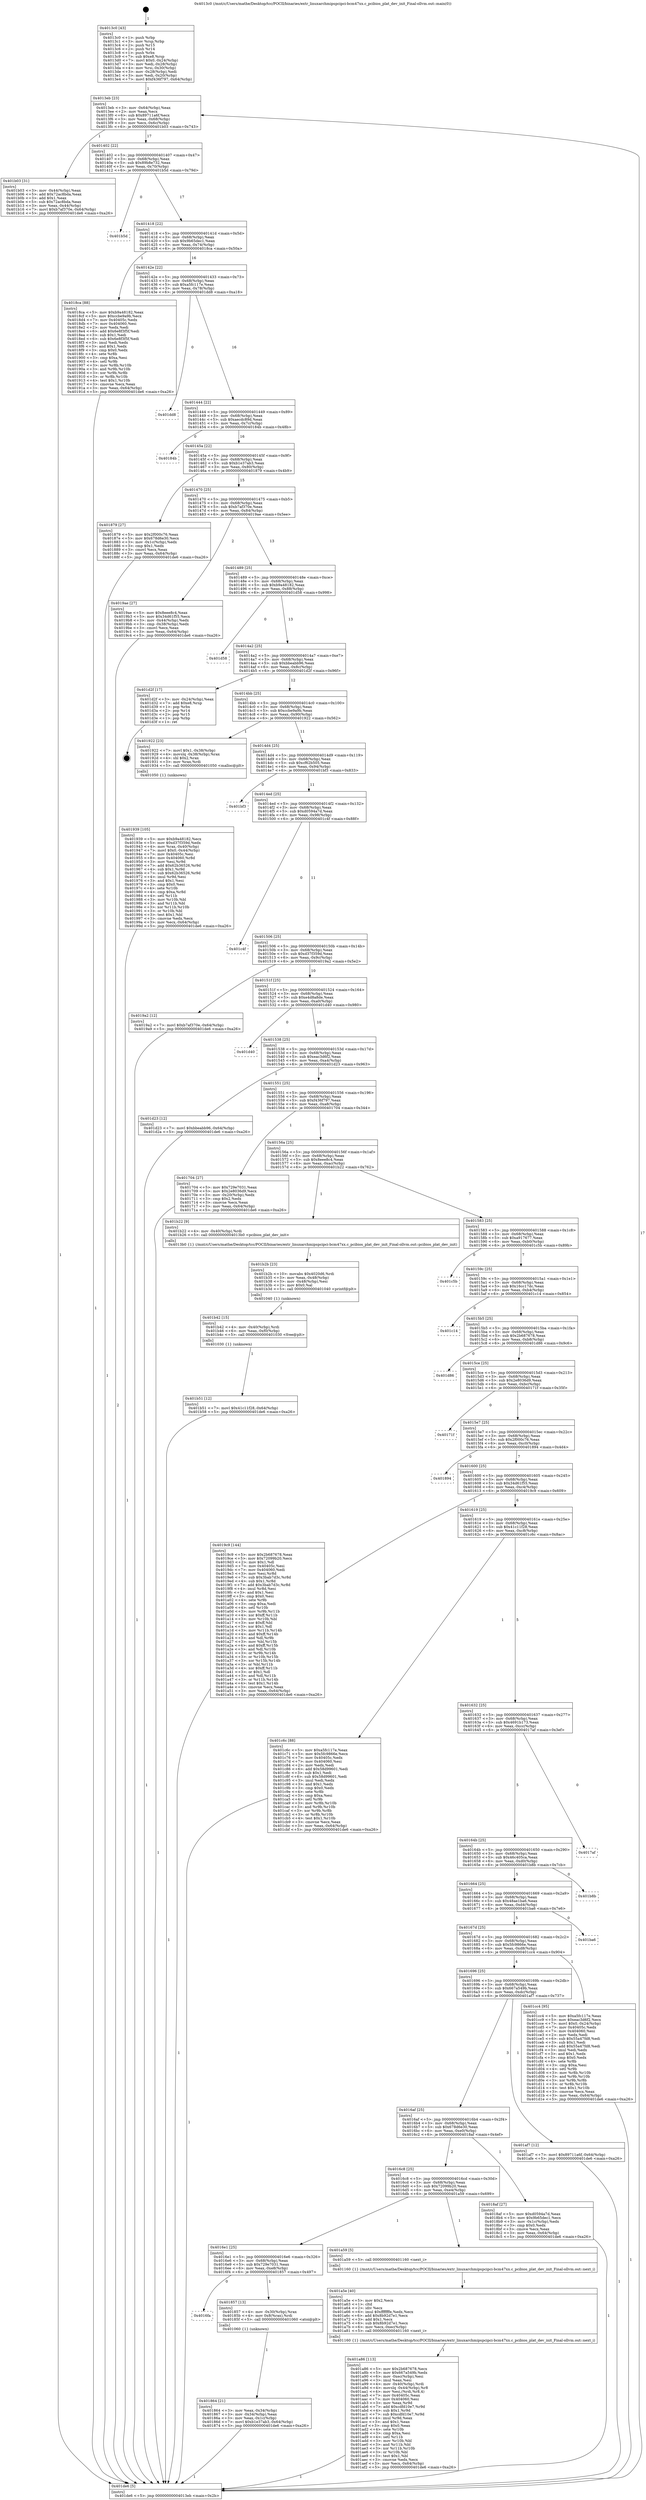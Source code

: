 digraph "0x4013c0" {
  label = "0x4013c0 (/mnt/c/Users/mathe/Desktop/tcc/POCII/binaries/extr_linuxarchmipspcipci-bcm47xx.c_pcibios_plat_dev_init_Final-ollvm.out::main(0))"
  labelloc = "t"
  node[shape=record]

  Entry [label="",width=0.3,height=0.3,shape=circle,fillcolor=black,style=filled]
  "0x4013eb" [label="{
     0x4013eb [23]\l
     | [instrs]\l
     &nbsp;&nbsp;0x4013eb \<+3\>: mov -0x64(%rbp),%eax\l
     &nbsp;&nbsp;0x4013ee \<+2\>: mov %eax,%ecx\l
     &nbsp;&nbsp;0x4013f0 \<+6\>: sub $0x89711a6f,%ecx\l
     &nbsp;&nbsp;0x4013f6 \<+3\>: mov %eax,-0x68(%rbp)\l
     &nbsp;&nbsp;0x4013f9 \<+3\>: mov %ecx,-0x6c(%rbp)\l
     &nbsp;&nbsp;0x4013fc \<+6\>: je 0000000000401b03 \<main+0x743\>\l
  }"]
  "0x401b03" [label="{
     0x401b03 [31]\l
     | [instrs]\l
     &nbsp;&nbsp;0x401b03 \<+3\>: mov -0x44(%rbp),%eax\l
     &nbsp;&nbsp;0x401b06 \<+5\>: add $0x72ac8bda,%eax\l
     &nbsp;&nbsp;0x401b0b \<+3\>: add $0x1,%eax\l
     &nbsp;&nbsp;0x401b0e \<+5\>: sub $0x72ac8bda,%eax\l
     &nbsp;&nbsp;0x401b13 \<+3\>: mov %eax,-0x44(%rbp)\l
     &nbsp;&nbsp;0x401b16 \<+7\>: movl $0xb7af370e,-0x64(%rbp)\l
     &nbsp;&nbsp;0x401b1d \<+5\>: jmp 0000000000401de6 \<main+0xa26\>\l
  }"]
  "0x401402" [label="{
     0x401402 [22]\l
     | [instrs]\l
     &nbsp;&nbsp;0x401402 \<+5\>: jmp 0000000000401407 \<main+0x47\>\l
     &nbsp;&nbsp;0x401407 \<+3\>: mov -0x68(%rbp),%eax\l
     &nbsp;&nbsp;0x40140a \<+5\>: sub $0x89b8e732,%eax\l
     &nbsp;&nbsp;0x40140f \<+3\>: mov %eax,-0x70(%rbp)\l
     &nbsp;&nbsp;0x401412 \<+6\>: je 0000000000401b5d \<main+0x79d\>\l
  }"]
  Exit [label="",width=0.3,height=0.3,shape=circle,fillcolor=black,style=filled,peripheries=2]
  "0x401b5d" [label="{
     0x401b5d\l
  }", style=dashed]
  "0x401418" [label="{
     0x401418 [22]\l
     | [instrs]\l
     &nbsp;&nbsp;0x401418 \<+5\>: jmp 000000000040141d \<main+0x5d\>\l
     &nbsp;&nbsp;0x40141d \<+3\>: mov -0x68(%rbp),%eax\l
     &nbsp;&nbsp;0x401420 \<+5\>: sub $0x9b65dec1,%eax\l
     &nbsp;&nbsp;0x401425 \<+3\>: mov %eax,-0x74(%rbp)\l
     &nbsp;&nbsp;0x401428 \<+6\>: je 00000000004018ca \<main+0x50a\>\l
  }"]
  "0x401b51" [label="{
     0x401b51 [12]\l
     | [instrs]\l
     &nbsp;&nbsp;0x401b51 \<+7\>: movl $0x41c11f28,-0x64(%rbp)\l
     &nbsp;&nbsp;0x401b58 \<+5\>: jmp 0000000000401de6 \<main+0xa26\>\l
  }"]
  "0x4018ca" [label="{
     0x4018ca [88]\l
     | [instrs]\l
     &nbsp;&nbsp;0x4018ca \<+5\>: mov $0xb9a48182,%eax\l
     &nbsp;&nbsp;0x4018cf \<+5\>: mov $0xccbe9a9b,%ecx\l
     &nbsp;&nbsp;0x4018d4 \<+7\>: mov 0x40405c,%edx\l
     &nbsp;&nbsp;0x4018db \<+7\>: mov 0x404060,%esi\l
     &nbsp;&nbsp;0x4018e2 \<+2\>: mov %edx,%edi\l
     &nbsp;&nbsp;0x4018e4 \<+6\>: add $0x6e8f3f5f,%edi\l
     &nbsp;&nbsp;0x4018ea \<+3\>: sub $0x1,%edi\l
     &nbsp;&nbsp;0x4018ed \<+6\>: sub $0x6e8f3f5f,%edi\l
     &nbsp;&nbsp;0x4018f3 \<+3\>: imul %edi,%edx\l
     &nbsp;&nbsp;0x4018f6 \<+3\>: and $0x1,%edx\l
     &nbsp;&nbsp;0x4018f9 \<+3\>: cmp $0x0,%edx\l
     &nbsp;&nbsp;0x4018fc \<+4\>: sete %r8b\l
     &nbsp;&nbsp;0x401900 \<+3\>: cmp $0xa,%esi\l
     &nbsp;&nbsp;0x401903 \<+4\>: setl %r9b\l
     &nbsp;&nbsp;0x401907 \<+3\>: mov %r8b,%r10b\l
     &nbsp;&nbsp;0x40190a \<+3\>: and %r9b,%r10b\l
     &nbsp;&nbsp;0x40190d \<+3\>: xor %r9b,%r8b\l
     &nbsp;&nbsp;0x401910 \<+3\>: or %r8b,%r10b\l
     &nbsp;&nbsp;0x401913 \<+4\>: test $0x1,%r10b\l
     &nbsp;&nbsp;0x401917 \<+3\>: cmovne %ecx,%eax\l
     &nbsp;&nbsp;0x40191a \<+3\>: mov %eax,-0x64(%rbp)\l
     &nbsp;&nbsp;0x40191d \<+5\>: jmp 0000000000401de6 \<main+0xa26\>\l
  }"]
  "0x40142e" [label="{
     0x40142e [22]\l
     | [instrs]\l
     &nbsp;&nbsp;0x40142e \<+5\>: jmp 0000000000401433 \<main+0x73\>\l
     &nbsp;&nbsp;0x401433 \<+3\>: mov -0x68(%rbp),%eax\l
     &nbsp;&nbsp;0x401436 \<+5\>: sub $0xa5fc117e,%eax\l
     &nbsp;&nbsp;0x40143b \<+3\>: mov %eax,-0x78(%rbp)\l
     &nbsp;&nbsp;0x40143e \<+6\>: je 0000000000401dd8 \<main+0xa18\>\l
  }"]
  "0x401b42" [label="{
     0x401b42 [15]\l
     | [instrs]\l
     &nbsp;&nbsp;0x401b42 \<+4\>: mov -0x40(%rbp),%rdi\l
     &nbsp;&nbsp;0x401b46 \<+6\>: mov %eax,-0xf0(%rbp)\l
     &nbsp;&nbsp;0x401b4c \<+5\>: call 0000000000401030 \<free@plt\>\l
     | [calls]\l
     &nbsp;&nbsp;0x401030 \{1\} (unknown)\l
  }"]
  "0x401dd8" [label="{
     0x401dd8\l
  }", style=dashed]
  "0x401444" [label="{
     0x401444 [22]\l
     | [instrs]\l
     &nbsp;&nbsp;0x401444 \<+5\>: jmp 0000000000401449 \<main+0x89\>\l
     &nbsp;&nbsp;0x401449 \<+3\>: mov -0x68(%rbp),%eax\l
     &nbsp;&nbsp;0x40144c \<+5\>: sub $0xaecdc89d,%eax\l
     &nbsp;&nbsp;0x401451 \<+3\>: mov %eax,-0x7c(%rbp)\l
     &nbsp;&nbsp;0x401454 \<+6\>: je 000000000040184b \<main+0x48b\>\l
  }"]
  "0x401b2b" [label="{
     0x401b2b [23]\l
     | [instrs]\l
     &nbsp;&nbsp;0x401b2b \<+10\>: movabs $0x4020d6,%rdi\l
     &nbsp;&nbsp;0x401b35 \<+3\>: mov %eax,-0x48(%rbp)\l
     &nbsp;&nbsp;0x401b38 \<+3\>: mov -0x48(%rbp),%esi\l
     &nbsp;&nbsp;0x401b3b \<+2\>: mov $0x0,%al\l
     &nbsp;&nbsp;0x401b3d \<+5\>: call 0000000000401040 \<printf@plt\>\l
     | [calls]\l
     &nbsp;&nbsp;0x401040 \{1\} (unknown)\l
  }"]
  "0x40184b" [label="{
     0x40184b\l
  }", style=dashed]
  "0x40145a" [label="{
     0x40145a [22]\l
     | [instrs]\l
     &nbsp;&nbsp;0x40145a \<+5\>: jmp 000000000040145f \<main+0x9f\>\l
     &nbsp;&nbsp;0x40145f \<+3\>: mov -0x68(%rbp),%eax\l
     &nbsp;&nbsp;0x401462 \<+5\>: sub $0xb1e37ab3,%eax\l
     &nbsp;&nbsp;0x401467 \<+3\>: mov %eax,-0x80(%rbp)\l
     &nbsp;&nbsp;0x40146a \<+6\>: je 0000000000401879 \<main+0x4b9\>\l
  }"]
  "0x401a86" [label="{
     0x401a86 [113]\l
     | [instrs]\l
     &nbsp;&nbsp;0x401a86 \<+5\>: mov $0x2b687678,%ecx\l
     &nbsp;&nbsp;0x401a8b \<+5\>: mov $0x667a549b,%edx\l
     &nbsp;&nbsp;0x401a90 \<+6\>: mov -0xec(%rbp),%esi\l
     &nbsp;&nbsp;0x401a96 \<+3\>: imul %eax,%esi\l
     &nbsp;&nbsp;0x401a99 \<+4\>: mov -0x40(%rbp),%rdi\l
     &nbsp;&nbsp;0x401a9d \<+4\>: movslq -0x44(%rbp),%r8\l
     &nbsp;&nbsp;0x401aa1 \<+4\>: mov %esi,(%rdi,%r8,4)\l
     &nbsp;&nbsp;0x401aa5 \<+7\>: mov 0x40405c,%eax\l
     &nbsp;&nbsp;0x401aac \<+7\>: mov 0x404060,%esi\l
     &nbsp;&nbsp;0x401ab3 \<+3\>: mov %eax,%r9d\l
     &nbsp;&nbsp;0x401ab6 \<+7\>: add $0xcdfd10e7,%r9d\l
     &nbsp;&nbsp;0x401abd \<+4\>: sub $0x1,%r9d\l
     &nbsp;&nbsp;0x401ac1 \<+7\>: sub $0xcdfd10e7,%r9d\l
     &nbsp;&nbsp;0x401ac8 \<+4\>: imul %r9d,%eax\l
     &nbsp;&nbsp;0x401acc \<+3\>: and $0x1,%eax\l
     &nbsp;&nbsp;0x401acf \<+3\>: cmp $0x0,%eax\l
     &nbsp;&nbsp;0x401ad2 \<+4\>: sete %r10b\l
     &nbsp;&nbsp;0x401ad6 \<+3\>: cmp $0xa,%esi\l
     &nbsp;&nbsp;0x401ad9 \<+4\>: setl %r11b\l
     &nbsp;&nbsp;0x401add \<+3\>: mov %r10b,%bl\l
     &nbsp;&nbsp;0x401ae0 \<+3\>: and %r11b,%bl\l
     &nbsp;&nbsp;0x401ae3 \<+3\>: xor %r11b,%r10b\l
     &nbsp;&nbsp;0x401ae6 \<+3\>: or %r10b,%bl\l
     &nbsp;&nbsp;0x401ae9 \<+3\>: test $0x1,%bl\l
     &nbsp;&nbsp;0x401aec \<+3\>: cmovne %edx,%ecx\l
     &nbsp;&nbsp;0x401aef \<+3\>: mov %ecx,-0x64(%rbp)\l
     &nbsp;&nbsp;0x401af2 \<+5\>: jmp 0000000000401de6 \<main+0xa26\>\l
  }"]
  "0x401879" [label="{
     0x401879 [27]\l
     | [instrs]\l
     &nbsp;&nbsp;0x401879 \<+5\>: mov $0x2f000c76,%eax\l
     &nbsp;&nbsp;0x40187e \<+5\>: mov $0x678d6e30,%ecx\l
     &nbsp;&nbsp;0x401883 \<+3\>: mov -0x1c(%rbp),%edx\l
     &nbsp;&nbsp;0x401886 \<+3\>: cmp $0x1,%edx\l
     &nbsp;&nbsp;0x401889 \<+3\>: cmovl %ecx,%eax\l
     &nbsp;&nbsp;0x40188c \<+3\>: mov %eax,-0x64(%rbp)\l
     &nbsp;&nbsp;0x40188f \<+5\>: jmp 0000000000401de6 \<main+0xa26\>\l
  }"]
  "0x401470" [label="{
     0x401470 [25]\l
     | [instrs]\l
     &nbsp;&nbsp;0x401470 \<+5\>: jmp 0000000000401475 \<main+0xb5\>\l
     &nbsp;&nbsp;0x401475 \<+3\>: mov -0x68(%rbp),%eax\l
     &nbsp;&nbsp;0x401478 \<+5\>: sub $0xb7af370e,%eax\l
     &nbsp;&nbsp;0x40147d \<+6\>: mov %eax,-0x84(%rbp)\l
     &nbsp;&nbsp;0x401483 \<+6\>: je 00000000004019ae \<main+0x5ee\>\l
  }"]
  "0x401a5e" [label="{
     0x401a5e [40]\l
     | [instrs]\l
     &nbsp;&nbsp;0x401a5e \<+5\>: mov $0x2,%ecx\l
     &nbsp;&nbsp;0x401a63 \<+1\>: cltd\l
     &nbsp;&nbsp;0x401a64 \<+2\>: idiv %ecx\l
     &nbsp;&nbsp;0x401a66 \<+6\>: imul $0xfffffffe,%edx,%ecx\l
     &nbsp;&nbsp;0x401a6c \<+6\>: add $0x8b92d7e1,%ecx\l
     &nbsp;&nbsp;0x401a72 \<+3\>: add $0x1,%ecx\l
     &nbsp;&nbsp;0x401a75 \<+6\>: sub $0x8b92d7e1,%ecx\l
     &nbsp;&nbsp;0x401a7b \<+6\>: mov %ecx,-0xec(%rbp)\l
     &nbsp;&nbsp;0x401a81 \<+5\>: call 0000000000401160 \<next_i\>\l
     | [calls]\l
     &nbsp;&nbsp;0x401160 \{1\} (/mnt/c/Users/mathe/Desktop/tcc/POCII/binaries/extr_linuxarchmipspcipci-bcm47xx.c_pcibios_plat_dev_init_Final-ollvm.out::next_i)\l
  }"]
  "0x4019ae" [label="{
     0x4019ae [27]\l
     | [instrs]\l
     &nbsp;&nbsp;0x4019ae \<+5\>: mov $0x8eee8c4,%eax\l
     &nbsp;&nbsp;0x4019b3 \<+5\>: mov $0x34d61f55,%ecx\l
     &nbsp;&nbsp;0x4019b8 \<+3\>: mov -0x44(%rbp),%edx\l
     &nbsp;&nbsp;0x4019bb \<+3\>: cmp -0x38(%rbp),%edx\l
     &nbsp;&nbsp;0x4019be \<+3\>: cmovl %ecx,%eax\l
     &nbsp;&nbsp;0x4019c1 \<+3\>: mov %eax,-0x64(%rbp)\l
     &nbsp;&nbsp;0x4019c4 \<+5\>: jmp 0000000000401de6 \<main+0xa26\>\l
  }"]
  "0x401489" [label="{
     0x401489 [25]\l
     | [instrs]\l
     &nbsp;&nbsp;0x401489 \<+5\>: jmp 000000000040148e \<main+0xce\>\l
     &nbsp;&nbsp;0x40148e \<+3\>: mov -0x68(%rbp),%eax\l
     &nbsp;&nbsp;0x401491 \<+5\>: sub $0xb9a48182,%eax\l
     &nbsp;&nbsp;0x401496 \<+6\>: mov %eax,-0x88(%rbp)\l
     &nbsp;&nbsp;0x40149c \<+6\>: je 0000000000401d58 \<main+0x998\>\l
  }"]
  "0x401939" [label="{
     0x401939 [105]\l
     | [instrs]\l
     &nbsp;&nbsp;0x401939 \<+5\>: mov $0xb9a48182,%ecx\l
     &nbsp;&nbsp;0x40193e \<+5\>: mov $0xd37f359d,%edx\l
     &nbsp;&nbsp;0x401943 \<+4\>: mov %rax,-0x40(%rbp)\l
     &nbsp;&nbsp;0x401947 \<+7\>: movl $0x0,-0x44(%rbp)\l
     &nbsp;&nbsp;0x40194e \<+7\>: mov 0x40405c,%esi\l
     &nbsp;&nbsp;0x401955 \<+8\>: mov 0x404060,%r8d\l
     &nbsp;&nbsp;0x40195d \<+3\>: mov %esi,%r9d\l
     &nbsp;&nbsp;0x401960 \<+7\>: add $0x62b36526,%r9d\l
     &nbsp;&nbsp;0x401967 \<+4\>: sub $0x1,%r9d\l
     &nbsp;&nbsp;0x40196b \<+7\>: sub $0x62b36526,%r9d\l
     &nbsp;&nbsp;0x401972 \<+4\>: imul %r9d,%esi\l
     &nbsp;&nbsp;0x401976 \<+3\>: and $0x1,%esi\l
     &nbsp;&nbsp;0x401979 \<+3\>: cmp $0x0,%esi\l
     &nbsp;&nbsp;0x40197c \<+4\>: sete %r10b\l
     &nbsp;&nbsp;0x401980 \<+4\>: cmp $0xa,%r8d\l
     &nbsp;&nbsp;0x401984 \<+4\>: setl %r11b\l
     &nbsp;&nbsp;0x401988 \<+3\>: mov %r10b,%bl\l
     &nbsp;&nbsp;0x40198b \<+3\>: and %r11b,%bl\l
     &nbsp;&nbsp;0x40198e \<+3\>: xor %r11b,%r10b\l
     &nbsp;&nbsp;0x401991 \<+3\>: or %r10b,%bl\l
     &nbsp;&nbsp;0x401994 \<+3\>: test $0x1,%bl\l
     &nbsp;&nbsp;0x401997 \<+3\>: cmovne %edx,%ecx\l
     &nbsp;&nbsp;0x40199a \<+3\>: mov %ecx,-0x64(%rbp)\l
     &nbsp;&nbsp;0x40199d \<+5\>: jmp 0000000000401de6 \<main+0xa26\>\l
  }"]
  "0x401d58" [label="{
     0x401d58\l
  }", style=dashed]
  "0x4014a2" [label="{
     0x4014a2 [25]\l
     | [instrs]\l
     &nbsp;&nbsp;0x4014a2 \<+5\>: jmp 00000000004014a7 \<main+0xe7\>\l
     &nbsp;&nbsp;0x4014a7 \<+3\>: mov -0x68(%rbp),%eax\l
     &nbsp;&nbsp;0x4014aa \<+5\>: sub $0xbbeabb96,%eax\l
     &nbsp;&nbsp;0x4014af \<+6\>: mov %eax,-0x8c(%rbp)\l
     &nbsp;&nbsp;0x4014b5 \<+6\>: je 0000000000401d2f \<main+0x96f\>\l
  }"]
  "0x401864" [label="{
     0x401864 [21]\l
     | [instrs]\l
     &nbsp;&nbsp;0x401864 \<+3\>: mov %eax,-0x34(%rbp)\l
     &nbsp;&nbsp;0x401867 \<+3\>: mov -0x34(%rbp),%eax\l
     &nbsp;&nbsp;0x40186a \<+3\>: mov %eax,-0x1c(%rbp)\l
     &nbsp;&nbsp;0x40186d \<+7\>: movl $0xb1e37ab3,-0x64(%rbp)\l
     &nbsp;&nbsp;0x401874 \<+5\>: jmp 0000000000401de6 \<main+0xa26\>\l
  }"]
  "0x401d2f" [label="{
     0x401d2f [17]\l
     | [instrs]\l
     &nbsp;&nbsp;0x401d2f \<+3\>: mov -0x24(%rbp),%eax\l
     &nbsp;&nbsp;0x401d32 \<+7\>: add $0xe8,%rsp\l
     &nbsp;&nbsp;0x401d39 \<+1\>: pop %rbx\l
     &nbsp;&nbsp;0x401d3a \<+2\>: pop %r14\l
     &nbsp;&nbsp;0x401d3c \<+2\>: pop %r15\l
     &nbsp;&nbsp;0x401d3e \<+1\>: pop %rbp\l
     &nbsp;&nbsp;0x401d3f \<+1\>: ret\l
  }"]
  "0x4014bb" [label="{
     0x4014bb [25]\l
     | [instrs]\l
     &nbsp;&nbsp;0x4014bb \<+5\>: jmp 00000000004014c0 \<main+0x100\>\l
     &nbsp;&nbsp;0x4014c0 \<+3\>: mov -0x68(%rbp),%eax\l
     &nbsp;&nbsp;0x4014c3 \<+5\>: sub $0xccbe9a9b,%eax\l
     &nbsp;&nbsp;0x4014c8 \<+6\>: mov %eax,-0x90(%rbp)\l
     &nbsp;&nbsp;0x4014ce \<+6\>: je 0000000000401922 \<main+0x562\>\l
  }"]
  "0x4016fa" [label="{
     0x4016fa\l
  }", style=dashed]
  "0x401922" [label="{
     0x401922 [23]\l
     | [instrs]\l
     &nbsp;&nbsp;0x401922 \<+7\>: movl $0x1,-0x38(%rbp)\l
     &nbsp;&nbsp;0x401929 \<+4\>: movslq -0x38(%rbp),%rax\l
     &nbsp;&nbsp;0x40192d \<+4\>: shl $0x2,%rax\l
     &nbsp;&nbsp;0x401931 \<+3\>: mov %rax,%rdi\l
     &nbsp;&nbsp;0x401934 \<+5\>: call 0000000000401050 \<malloc@plt\>\l
     | [calls]\l
     &nbsp;&nbsp;0x401050 \{1\} (unknown)\l
  }"]
  "0x4014d4" [label="{
     0x4014d4 [25]\l
     | [instrs]\l
     &nbsp;&nbsp;0x4014d4 \<+5\>: jmp 00000000004014d9 \<main+0x119\>\l
     &nbsp;&nbsp;0x4014d9 \<+3\>: mov -0x68(%rbp),%eax\l
     &nbsp;&nbsp;0x4014dc \<+5\>: sub $0xcf62b505,%eax\l
     &nbsp;&nbsp;0x4014e1 \<+6\>: mov %eax,-0x94(%rbp)\l
     &nbsp;&nbsp;0x4014e7 \<+6\>: je 0000000000401bf3 \<main+0x833\>\l
  }"]
  "0x401857" [label="{
     0x401857 [13]\l
     | [instrs]\l
     &nbsp;&nbsp;0x401857 \<+4\>: mov -0x30(%rbp),%rax\l
     &nbsp;&nbsp;0x40185b \<+4\>: mov 0x8(%rax),%rdi\l
     &nbsp;&nbsp;0x40185f \<+5\>: call 0000000000401060 \<atoi@plt\>\l
     | [calls]\l
     &nbsp;&nbsp;0x401060 \{1\} (unknown)\l
  }"]
  "0x401bf3" [label="{
     0x401bf3\l
  }", style=dashed]
  "0x4014ed" [label="{
     0x4014ed [25]\l
     | [instrs]\l
     &nbsp;&nbsp;0x4014ed \<+5\>: jmp 00000000004014f2 \<main+0x132\>\l
     &nbsp;&nbsp;0x4014f2 \<+3\>: mov -0x68(%rbp),%eax\l
     &nbsp;&nbsp;0x4014f5 \<+5\>: sub $0xd0594a7d,%eax\l
     &nbsp;&nbsp;0x4014fa \<+6\>: mov %eax,-0x98(%rbp)\l
     &nbsp;&nbsp;0x401500 \<+6\>: je 0000000000401c4f \<main+0x88f\>\l
  }"]
  "0x4016e1" [label="{
     0x4016e1 [25]\l
     | [instrs]\l
     &nbsp;&nbsp;0x4016e1 \<+5\>: jmp 00000000004016e6 \<main+0x326\>\l
     &nbsp;&nbsp;0x4016e6 \<+3\>: mov -0x68(%rbp),%eax\l
     &nbsp;&nbsp;0x4016e9 \<+5\>: sub $0x729e7031,%eax\l
     &nbsp;&nbsp;0x4016ee \<+6\>: mov %eax,-0xe8(%rbp)\l
     &nbsp;&nbsp;0x4016f4 \<+6\>: je 0000000000401857 \<main+0x497\>\l
  }"]
  "0x401c4f" [label="{
     0x401c4f\l
  }", style=dashed]
  "0x401506" [label="{
     0x401506 [25]\l
     | [instrs]\l
     &nbsp;&nbsp;0x401506 \<+5\>: jmp 000000000040150b \<main+0x14b\>\l
     &nbsp;&nbsp;0x40150b \<+3\>: mov -0x68(%rbp),%eax\l
     &nbsp;&nbsp;0x40150e \<+5\>: sub $0xd37f359d,%eax\l
     &nbsp;&nbsp;0x401513 \<+6\>: mov %eax,-0x9c(%rbp)\l
     &nbsp;&nbsp;0x401519 \<+6\>: je 00000000004019a2 \<main+0x5e2\>\l
  }"]
  "0x401a59" [label="{
     0x401a59 [5]\l
     | [instrs]\l
     &nbsp;&nbsp;0x401a59 \<+5\>: call 0000000000401160 \<next_i\>\l
     | [calls]\l
     &nbsp;&nbsp;0x401160 \{1\} (/mnt/c/Users/mathe/Desktop/tcc/POCII/binaries/extr_linuxarchmipspcipci-bcm47xx.c_pcibios_plat_dev_init_Final-ollvm.out::next_i)\l
  }"]
  "0x4019a2" [label="{
     0x4019a2 [12]\l
     | [instrs]\l
     &nbsp;&nbsp;0x4019a2 \<+7\>: movl $0xb7af370e,-0x64(%rbp)\l
     &nbsp;&nbsp;0x4019a9 \<+5\>: jmp 0000000000401de6 \<main+0xa26\>\l
  }"]
  "0x40151f" [label="{
     0x40151f [25]\l
     | [instrs]\l
     &nbsp;&nbsp;0x40151f \<+5\>: jmp 0000000000401524 \<main+0x164\>\l
     &nbsp;&nbsp;0x401524 \<+3\>: mov -0x68(%rbp),%eax\l
     &nbsp;&nbsp;0x401527 \<+5\>: sub $0xe4d8a8de,%eax\l
     &nbsp;&nbsp;0x40152c \<+6\>: mov %eax,-0xa0(%rbp)\l
     &nbsp;&nbsp;0x401532 \<+6\>: je 0000000000401d40 \<main+0x980\>\l
  }"]
  "0x4016c8" [label="{
     0x4016c8 [25]\l
     | [instrs]\l
     &nbsp;&nbsp;0x4016c8 \<+5\>: jmp 00000000004016cd \<main+0x30d\>\l
     &nbsp;&nbsp;0x4016cd \<+3\>: mov -0x68(%rbp),%eax\l
     &nbsp;&nbsp;0x4016d0 \<+5\>: sub $0x72099b20,%eax\l
     &nbsp;&nbsp;0x4016d5 \<+6\>: mov %eax,-0xe4(%rbp)\l
     &nbsp;&nbsp;0x4016db \<+6\>: je 0000000000401a59 \<main+0x699\>\l
  }"]
  "0x401d40" [label="{
     0x401d40\l
  }", style=dashed]
  "0x401538" [label="{
     0x401538 [25]\l
     | [instrs]\l
     &nbsp;&nbsp;0x401538 \<+5\>: jmp 000000000040153d \<main+0x17d\>\l
     &nbsp;&nbsp;0x40153d \<+3\>: mov -0x68(%rbp),%eax\l
     &nbsp;&nbsp;0x401540 \<+5\>: sub $0xeac3d6f2,%eax\l
     &nbsp;&nbsp;0x401545 \<+6\>: mov %eax,-0xa4(%rbp)\l
     &nbsp;&nbsp;0x40154b \<+6\>: je 0000000000401d23 \<main+0x963\>\l
  }"]
  "0x4018af" [label="{
     0x4018af [27]\l
     | [instrs]\l
     &nbsp;&nbsp;0x4018af \<+5\>: mov $0xd0594a7d,%eax\l
     &nbsp;&nbsp;0x4018b4 \<+5\>: mov $0x9b65dec1,%ecx\l
     &nbsp;&nbsp;0x4018b9 \<+3\>: mov -0x1c(%rbp),%edx\l
     &nbsp;&nbsp;0x4018bc \<+3\>: cmp $0x0,%edx\l
     &nbsp;&nbsp;0x4018bf \<+3\>: cmove %ecx,%eax\l
     &nbsp;&nbsp;0x4018c2 \<+3\>: mov %eax,-0x64(%rbp)\l
     &nbsp;&nbsp;0x4018c5 \<+5\>: jmp 0000000000401de6 \<main+0xa26\>\l
  }"]
  "0x401d23" [label="{
     0x401d23 [12]\l
     | [instrs]\l
     &nbsp;&nbsp;0x401d23 \<+7\>: movl $0xbbeabb96,-0x64(%rbp)\l
     &nbsp;&nbsp;0x401d2a \<+5\>: jmp 0000000000401de6 \<main+0xa26\>\l
  }"]
  "0x401551" [label="{
     0x401551 [25]\l
     | [instrs]\l
     &nbsp;&nbsp;0x401551 \<+5\>: jmp 0000000000401556 \<main+0x196\>\l
     &nbsp;&nbsp;0x401556 \<+3\>: mov -0x68(%rbp),%eax\l
     &nbsp;&nbsp;0x401559 \<+5\>: sub $0xf436f797,%eax\l
     &nbsp;&nbsp;0x40155e \<+6\>: mov %eax,-0xa8(%rbp)\l
     &nbsp;&nbsp;0x401564 \<+6\>: je 0000000000401704 \<main+0x344\>\l
  }"]
  "0x4016af" [label="{
     0x4016af [25]\l
     | [instrs]\l
     &nbsp;&nbsp;0x4016af \<+5\>: jmp 00000000004016b4 \<main+0x2f4\>\l
     &nbsp;&nbsp;0x4016b4 \<+3\>: mov -0x68(%rbp),%eax\l
     &nbsp;&nbsp;0x4016b7 \<+5\>: sub $0x678d6e30,%eax\l
     &nbsp;&nbsp;0x4016bc \<+6\>: mov %eax,-0xe0(%rbp)\l
     &nbsp;&nbsp;0x4016c2 \<+6\>: je 00000000004018af \<main+0x4ef\>\l
  }"]
  "0x401704" [label="{
     0x401704 [27]\l
     | [instrs]\l
     &nbsp;&nbsp;0x401704 \<+5\>: mov $0x729e7031,%eax\l
     &nbsp;&nbsp;0x401709 \<+5\>: mov $0x2e8036d9,%ecx\l
     &nbsp;&nbsp;0x40170e \<+3\>: mov -0x20(%rbp),%edx\l
     &nbsp;&nbsp;0x401711 \<+3\>: cmp $0x2,%edx\l
     &nbsp;&nbsp;0x401714 \<+3\>: cmovne %ecx,%eax\l
     &nbsp;&nbsp;0x401717 \<+3\>: mov %eax,-0x64(%rbp)\l
     &nbsp;&nbsp;0x40171a \<+5\>: jmp 0000000000401de6 \<main+0xa26\>\l
  }"]
  "0x40156a" [label="{
     0x40156a [25]\l
     | [instrs]\l
     &nbsp;&nbsp;0x40156a \<+5\>: jmp 000000000040156f \<main+0x1af\>\l
     &nbsp;&nbsp;0x40156f \<+3\>: mov -0x68(%rbp),%eax\l
     &nbsp;&nbsp;0x401572 \<+5\>: sub $0x8eee8c4,%eax\l
     &nbsp;&nbsp;0x401577 \<+6\>: mov %eax,-0xac(%rbp)\l
     &nbsp;&nbsp;0x40157d \<+6\>: je 0000000000401b22 \<main+0x762\>\l
  }"]
  "0x401de6" [label="{
     0x401de6 [5]\l
     | [instrs]\l
     &nbsp;&nbsp;0x401de6 \<+5\>: jmp 00000000004013eb \<main+0x2b\>\l
  }"]
  "0x4013c0" [label="{
     0x4013c0 [43]\l
     | [instrs]\l
     &nbsp;&nbsp;0x4013c0 \<+1\>: push %rbp\l
     &nbsp;&nbsp;0x4013c1 \<+3\>: mov %rsp,%rbp\l
     &nbsp;&nbsp;0x4013c4 \<+2\>: push %r15\l
     &nbsp;&nbsp;0x4013c6 \<+2\>: push %r14\l
     &nbsp;&nbsp;0x4013c8 \<+1\>: push %rbx\l
     &nbsp;&nbsp;0x4013c9 \<+7\>: sub $0xe8,%rsp\l
     &nbsp;&nbsp;0x4013d0 \<+7\>: movl $0x0,-0x24(%rbp)\l
     &nbsp;&nbsp;0x4013d7 \<+3\>: mov %edi,-0x28(%rbp)\l
     &nbsp;&nbsp;0x4013da \<+4\>: mov %rsi,-0x30(%rbp)\l
     &nbsp;&nbsp;0x4013de \<+3\>: mov -0x28(%rbp),%edi\l
     &nbsp;&nbsp;0x4013e1 \<+3\>: mov %edi,-0x20(%rbp)\l
     &nbsp;&nbsp;0x4013e4 \<+7\>: movl $0xf436f797,-0x64(%rbp)\l
  }"]
  "0x401af7" [label="{
     0x401af7 [12]\l
     | [instrs]\l
     &nbsp;&nbsp;0x401af7 \<+7\>: movl $0x89711a6f,-0x64(%rbp)\l
     &nbsp;&nbsp;0x401afe \<+5\>: jmp 0000000000401de6 \<main+0xa26\>\l
  }"]
  "0x401b22" [label="{
     0x401b22 [9]\l
     | [instrs]\l
     &nbsp;&nbsp;0x401b22 \<+4\>: mov -0x40(%rbp),%rdi\l
     &nbsp;&nbsp;0x401b26 \<+5\>: call 00000000004013b0 \<pcibios_plat_dev_init\>\l
     | [calls]\l
     &nbsp;&nbsp;0x4013b0 \{1\} (/mnt/c/Users/mathe/Desktop/tcc/POCII/binaries/extr_linuxarchmipspcipci-bcm47xx.c_pcibios_plat_dev_init_Final-ollvm.out::pcibios_plat_dev_init)\l
  }"]
  "0x401583" [label="{
     0x401583 [25]\l
     | [instrs]\l
     &nbsp;&nbsp;0x401583 \<+5\>: jmp 0000000000401588 \<main+0x1c8\>\l
     &nbsp;&nbsp;0x401588 \<+3\>: mov -0x68(%rbp),%eax\l
     &nbsp;&nbsp;0x40158b \<+5\>: sub $0xa917677,%eax\l
     &nbsp;&nbsp;0x401590 \<+6\>: mov %eax,-0xb0(%rbp)\l
     &nbsp;&nbsp;0x401596 \<+6\>: je 0000000000401c5b \<main+0x89b\>\l
  }"]
  "0x401696" [label="{
     0x401696 [25]\l
     | [instrs]\l
     &nbsp;&nbsp;0x401696 \<+5\>: jmp 000000000040169b \<main+0x2db\>\l
     &nbsp;&nbsp;0x40169b \<+3\>: mov -0x68(%rbp),%eax\l
     &nbsp;&nbsp;0x40169e \<+5\>: sub $0x667a549b,%eax\l
     &nbsp;&nbsp;0x4016a3 \<+6\>: mov %eax,-0xdc(%rbp)\l
     &nbsp;&nbsp;0x4016a9 \<+6\>: je 0000000000401af7 \<main+0x737\>\l
  }"]
  "0x401c5b" [label="{
     0x401c5b\l
  }", style=dashed]
  "0x40159c" [label="{
     0x40159c [25]\l
     | [instrs]\l
     &nbsp;&nbsp;0x40159c \<+5\>: jmp 00000000004015a1 \<main+0x1e1\>\l
     &nbsp;&nbsp;0x4015a1 \<+3\>: mov -0x68(%rbp),%eax\l
     &nbsp;&nbsp;0x4015a4 \<+5\>: sub $0x16cc17dc,%eax\l
     &nbsp;&nbsp;0x4015a9 \<+6\>: mov %eax,-0xb4(%rbp)\l
     &nbsp;&nbsp;0x4015af \<+6\>: je 0000000000401c14 \<main+0x854\>\l
  }"]
  "0x401cc4" [label="{
     0x401cc4 [95]\l
     | [instrs]\l
     &nbsp;&nbsp;0x401cc4 \<+5\>: mov $0xa5fc117e,%eax\l
     &nbsp;&nbsp;0x401cc9 \<+5\>: mov $0xeac3d6f2,%ecx\l
     &nbsp;&nbsp;0x401cce \<+7\>: movl $0x0,-0x24(%rbp)\l
     &nbsp;&nbsp;0x401cd5 \<+7\>: mov 0x40405c,%edx\l
     &nbsp;&nbsp;0x401cdc \<+7\>: mov 0x404060,%esi\l
     &nbsp;&nbsp;0x401ce3 \<+2\>: mov %edx,%edi\l
     &nbsp;&nbsp;0x401ce5 \<+6\>: sub $0x55a47fd8,%edi\l
     &nbsp;&nbsp;0x401ceb \<+3\>: sub $0x1,%edi\l
     &nbsp;&nbsp;0x401cee \<+6\>: add $0x55a47fd8,%edi\l
     &nbsp;&nbsp;0x401cf4 \<+3\>: imul %edi,%edx\l
     &nbsp;&nbsp;0x401cf7 \<+3\>: and $0x1,%edx\l
     &nbsp;&nbsp;0x401cfa \<+3\>: cmp $0x0,%edx\l
     &nbsp;&nbsp;0x401cfd \<+4\>: sete %r8b\l
     &nbsp;&nbsp;0x401d01 \<+3\>: cmp $0xa,%esi\l
     &nbsp;&nbsp;0x401d04 \<+4\>: setl %r9b\l
     &nbsp;&nbsp;0x401d08 \<+3\>: mov %r8b,%r10b\l
     &nbsp;&nbsp;0x401d0b \<+3\>: and %r9b,%r10b\l
     &nbsp;&nbsp;0x401d0e \<+3\>: xor %r9b,%r8b\l
     &nbsp;&nbsp;0x401d11 \<+3\>: or %r8b,%r10b\l
     &nbsp;&nbsp;0x401d14 \<+4\>: test $0x1,%r10b\l
     &nbsp;&nbsp;0x401d18 \<+3\>: cmovne %ecx,%eax\l
     &nbsp;&nbsp;0x401d1b \<+3\>: mov %eax,-0x64(%rbp)\l
     &nbsp;&nbsp;0x401d1e \<+5\>: jmp 0000000000401de6 \<main+0xa26\>\l
  }"]
  "0x401c14" [label="{
     0x401c14\l
  }", style=dashed]
  "0x4015b5" [label="{
     0x4015b5 [25]\l
     | [instrs]\l
     &nbsp;&nbsp;0x4015b5 \<+5\>: jmp 00000000004015ba \<main+0x1fa\>\l
     &nbsp;&nbsp;0x4015ba \<+3\>: mov -0x68(%rbp),%eax\l
     &nbsp;&nbsp;0x4015bd \<+5\>: sub $0x2b687678,%eax\l
     &nbsp;&nbsp;0x4015c2 \<+6\>: mov %eax,-0xb8(%rbp)\l
     &nbsp;&nbsp;0x4015c8 \<+6\>: je 0000000000401d86 \<main+0x9c6\>\l
  }"]
  "0x40167d" [label="{
     0x40167d [25]\l
     | [instrs]\l
     &nbsp;&nbsp;0x40167d \<+5\>: jmp 0000000000401682 \<main+0x2c2\>\l
     &nbsp;&nbsp;0x401682 \<+3\>: mov -0x68(%rbp),%eax\l
     &nbsp;&nbsp;0x401685 \<+5\>: sub $0x5fc9866e,%eax\l
     &nbsp;&nbsp;0x40168a \<+6\>: mov %eax,-0xd8(%rbp)\l
     &nbsp;&nbsp;0x401690 \<+6\>: je 0000000000401cc4 \<main+0x904\>\l
  }"]
  "0x401d86" [label="{
     0x401d86\l
  }", style=dashed]
  "0x4015ce" [label="{
     0x4015ce [25]\l
     | [instrs]\l
     &nbsp;&nbsp;0x4015ce \<+5\>: jmp 00000000004015d3 \<main+0x213\>\l
     &nbsp;&nbsp;0x4015d3 \<+3\>: mov -0x68(%rbp),%eax\l
     &nbsp;&nbsp;0x4015d6 \<+5\>: sub $0x2e8036d9,%eax\l
     &nbsp;&nbsp;0x4015db \<+6\>: mov %eax,-0xbc(%rbp)\l
     &nbsp;&nbsp;0x4015e1 \<+6\>: je 000000000040171f \<main+0x35f\>\l
  }"]
  "0x401ba6" [label="{
     0x401ba6\l
  }", style=dashed]
  "0x40171f" [label="{
     0x40171f\l
  }", style=dashed]
  "0x4015e7" [label="{
     0x4015e7 [25]\l
     | [instrs]\l
     &nbsp;&nbsp;0x4015e7 \<+5\>: jmp 00000000004015ec \<main+0x22c\>\l
     &nbsp;&nbsp;0x4015ec \<+3\>: mov -0x68(%rbp),%eax\l
     &nbsp;&nbsp;0x4015ef \<+5\>: sub $0x2f000c76,%eax\l
     &nbsp;&nbsp;0x4015f4 \<+6\>: mov %eax,-0xc0(%rbp)\l
     &nbsp;&nbsp;0x4015fa \<+6\>: je 0000000000401894 \<main+0x4d4\>\l
  }"]
  "0x401664" [label="{
     0x401664 [25]\l
     | [instrs]\l
     &nbsp;&nbsp;0x401664 \<+5\>: jmp 0000000000401669 \<main+0x2a9\>\l
     &nbsp;&nbsp;0x401669 \<+3\>: mov -0x68(%rbp),%eax\l
     &nbsp;&nbsp;0x40166c \<+5\>: sub $0x48ae1ba6,%eax\l
     &nbsp;&nbsp;0x401671 \<+6\>: mov %eax,-0xd4(%rbp)\l
     &nbsp;&nbsp;0x401677 \<+6\>: je 0000000000401ba6 \<main+0x7e6\>\l
  }"]
  "0x401894" [label="{
     0x401894\l
  }", style=dashed]
  "0x401600" [label="{
     0x401600 [25]\l
     | [instrs]\l
     &nbsp;&nbsp;0x401600 \<+5\>: jmp 0000000000401605 \<main+0x245\>\l
     &nbsp;&nbsp;0x401605 \<+3\>: mov -0x68(%rbp),%eax\l
     &nbsp;&nbsp;0x401608 \<+5\>: sub $0x34d61f55,%eax\l
     &nbsp;&nbsp;0x40160d \<+6\>: mov %eax,-0xc4(%rbp)\l
     &nbsp;&nbsp;0x401613 \<+6\>: je 00000000004019c9 \<main+0x609\>\l
  }"]
  "0x401b8b" [label="{
     0x401b8b\l
  }", style=dashed]
  "0x4019c9" [label="{
     0x4019c9 [144]\l
     | [instrs]\l
     &nbsp;&nbsp;0x4019c9 \<+5\>: mov $0x2b687678,%eax\l
     &nbsp;&nbsp;0x4019ce \<+5\>: mov $0x72099b20,%ecx\l
     &nbsp;&nbsp;0x4019d3 \<+2\>: mov $0x1,%dl\l
     &nbsp;&nbsp;0x4019d5 \<+7\>: mov 0x40405c,%esi\l
     &nbsp;&nbsp;0x4019dc \<+7\>: mov 0x404060,%edi\l
     &nbsp;&nbsp;0x4019e3 \<+3\>: mov %esi,%r8d\l
     &nbsp;&nbsp;0x4019e6 \<+7\>: sub $0x3bab7d3c,%r8d\l
     &nbsp;&nbsp;0x4019ed \<+4\>: sub $0x1,%r8d\l
     &nbsp;&nbsp;0x4019f1 \<+7\>: add $0x3bab7d3c,%r8d\l
     &nbsp;&nbsp;0x4019f8 \<+4\>: imul %r8d,%esi\l
     &nbsp;&nbsp;0x4019fc \<+3\>: and $0x1,%esi\l
     &nbsp;&nbsp;0x4019ff \<+3\>: cmp $0x0,%esi\l
     &nbsp;&nbsp;0x401a02 \<+4\>: sete %r9b\l
     &nbsp;&nbsp;0x401a06 \<+3\>: cmp $0xa,%edi\l
     &nbsp;&nbsp;0x401a09 \<+4\>: setl %r10b\l
     &nbsp;&nbsp;0x401a0d \<+3\>: mov %r9b,%r11b\l
     &nbsp;&nbsp;0x401a10 \<+4\>: xor $0xff,%r11b\l
     &nbsp;&nbsp;0x401a14 \<+3\>: mov %r10b,%bl\l
     &nbsp;&nbsp;0x401a17 \<+3\>: xor $0xff,%bl\l
     &nbsp;&nbsp;0x401a1a \<+3\>: xor $0x1,%dl\l
     &nbsp;&nbsp;0x401a1d \<+3\>: mov %r11b,%r14b\l
     &nbsp;&nbsp;0x401a20 \<+4\>: and $0xff,%r14b\l
     &nbsp;&nbsp;0x401a24 \<+3\>: and %dl,%r9b\l
     &nbsp;&nbsp;0x401a27 \<+3\>: mov %bl,%r15b\l
     &nbsp;&nbsp;0x401a2a \<+4\>: and $0xff,%r15b\l
     &nbsp;&nbsp;0x401a2e \<+3\>: and %dl,%r10b\l
     &nbsp;&nbsp;0x401a31 \<+3\>: or %r9b,%r14b\l
     &nbsp;&nbsp;0x401a34 \<+3\>: or %r10b,%r15b\l
     &nbsp;&nbsp;0x401a37 \<+3\>: xor %r15b,%r14b\l
     &nbsp;&nbsp;0x401a3a \<+3\>: or %bl,%r11b\l
     &nbsp;&nbsp;0x401a3d \<+4\>: xor $0xff,%r11b\l
     &nbsp;&nbsp;0x401a41 \<+3\>: or $0x1,%dl\l
     &nbsp;&nbsp;0x401a44 \<+3\>: and %dl,%r11b\l
     &nbsp;&nbsp;0x401a47 \<+3\>: or %r11b,%r14b\l
     &nbsp;&nbsp;0x401a4a \<+4\>: test $0x1,%r14b\l
     &nbsp;&nbsp;0x401a4e \<+3\>: cmovne %ecx,%eax\l
     &nbsp;&nbsp;0x401a51 \<+3\>: mov %eax,-0x64(%rbp)\l
     &nbsp;&nbsp;0x401a54 \<+5\>: jmp 0000000000401de6 \<main+0xa26\>\l
  }"]
  "0x401619" [label="{
     0x401619 [25]\l
     | [instrs]\l
     &nbsp;&nbsp;0x401619 \<+5\>: jmp 000000000040161e \<main+0x25e\>\l
     &nbsp;&nbsp;0x40161e \<+3\>: mov -0x68(%rbp),%eax\l
     &nbsp;&nbsp;0x401621 \<+5\>: sub $0x41c11f28,%eax\l
     &nbsp;&nbsp;0x401626 \<+6\>: mov %eax,-0xc8(%rbp)\l
     &nbsp;&nbsp;0x40162c \<+6\>: je 0000000000401c6c \<main+0x8ac\>\l
  }"]
  "0x40164b" [label="{
     0x40164b [25]\l
     | [instrs]\l
     &nbsp;&nbsp;0x40164b \<+5\>: jmp 0000000000401650 \<main+0x290\>\l
     &nbsp;&nbsp;0x401650 \<+3\>: mov -0x68(%rbp),%eax\l
     &nbsp;&nbsp;0x401653 \<+5\>: sub $0x46c405ca,%eax\l
     &nbsp;&nbsp;0x401658 \<+6\>: mov %eax,-0xd0(%rbp)\l
     &nbsp;&nbsp;0x40165e \<+6\>: je 0000000000401b8b \<main+0x7cb\>\l
  }"]
  "0x401c6c" [label="{
     0x401c6c [88]\l
     | [instrs]\l
     &nbsp;&nbsp;0x401c6c \<+5\>: mov $0xa5fc117e,%eax\l
     &nbsp;&nbsp;0x401c71 \<+5\>: mov $0x5fc9866e,%ecx\l
     &nbsp;&nbsp;0x401c76 \<+7\>: mov 0x40405c,%edx\l
     &nbsp;&nbsp;0x401c7d \<+7\>: mov 0x404060,%esi\l
     &nbsp;&nbsp;0x401c84 \<+2\>: mov %edx,%edi\l
     &nbsp;&nbsp;0x401c86 \<+6\>: add $0x58d99601,%edi\l
     &nbsp;&nbsp;0x401c8c \<+3\>: sub $0x1,%edi\l
     &nbsp;&nbsp;0x401c8f \<+6\>: sub $0x58d99601,%edi\l
     &nbsp;&nbsp;0x401c95 \<+3\>: imul %edi,%edx\l
     &nbsp;&nbsp;0x401c98 \<+3\>: and $0x1,%edx\l
     &nbsp;&nbsp;0x401c9b \<+3\>: cmp $0x0,%edx\l
     &nbsp;&nbsp;0x401c9e \<+4\>: sete %r8b\l
     &nbsp;&nbsp;0x401ca2 \<+3\>: cmp $0xa,%esi\l
     &nbsp;&nbsp;0x401ca5 \<+4\>: setl %r9b\l
     &nbsp;&nbsp;0x401ca9 \<+3\>: mov %r8b,%r10b\l
     &nbsp;&nbsp;0x401cac \<+3\>: and %r9b,%r10b\l
     &nbsp;&nbsp;0x401caf \<+3\>: xor %r9b,%r8b\l
     &nbsp;&nbsp;0x401cb2 \<+3\>: or %r8b,%r10b\l
     &nbsp;&nbsp;0x401cb5 \<+4\>: test $0x1,%r10b\l
     &nbsp;&nbsp;0x401cb9 \<+3\>: cmovne %ecx,%eax\l
     &nbsp;&nbsp;0x401cbc \<+3\>: mov %eax,-0x64(%rbp)\l
     &nbsp;&nbsp;0x401cbf \<+5\>: jmp 0000000000401de6 \<main+0xa26\>\l
  }"]
  "0x401632" [label="{
     0x401632 [25]\l
     | [instrs]\l
     &nbsp;&nbsp;0x401632 \<+5\>: jmp 0000000000401637 \<main+0x277\>\l
     &nbsp;&nbsp;0x401637 \<+3\>: mov -0x68(%rbp),%eax\l
     &nbsp;&nbsp;0x40163a \<+5\>: sub $0x4691b173,%eax\l
     &nbsp;&nbsp;0x40163f \<+6\>: mov %eax,-0xcc(%rbp)\l
     &nbsp;&nbsp;0x401645 \<+6\>: je 00000000004017af \<main+0x3ef\>\l
  }"]
  "0x4017af" [label="{
     0x4017af\l
  }", style=dashed]
  Entry -> "0x4013c0" [label=" 1"]
  "0x4013eb" -> "0x401b03" [label=" 1"]
  "0x4013eb" -> "0x401402" [label=" 17"]
  "0x401d2f" -> Exit [label=" 1"]
  "0x401402" -> "0x401b5d" [label=" 0"]
  "0x401402" -> "0x401418" [label=" 17"]
  "0x401d23" -> "0x401de6" [label=" 1"]
  "0x401418" -> "0x4018ca" [label=" 1"]
  "0x401418" -> "0x40142e" [label=" 16"]
  "0x401cc4" -> "0x401de6" [label=" 1"]
  "0x40142e" -> "0x401dd8" [label=" 0"]
  "0x40142e" -> "0x401444" [label=" 16"]
  "0x401c6c" -> "0x401de6" [label=" 1"]
  "0x401444" -> "0x40184b" [label=" 0"]
  "0x401444" -> "0x40145a" [label=" 16"]
  "0x401b51" -> "0x401de6" [label=" 1"]
  "0x40145a" -> "0x401879" [label=" 1"]
  "0x40145a" -> "0x401470" [label=" 15"]
  "0x401b42" -> "0x401b51" [label=" 1"]
  "0x401470" -> "0x4019ae" [label=" 2"]
  "0x401470" -> "0x401489" [label=" 13"]
  "0x401b2b" -> "0x401b42" [label=" 1"]
  "0x401489" -> "0x401d58" [label=" 0"]
  "0x401489" -> "0x4014a2" [label=" 13"]
  "0x401b22" -> "0x401b2b" [label=" 1"]
  "0x4014a2" -> "0x401d2f" [label=" 1"]
  "0x4014a2" -> "0x4014bb" [label=" 12"]
  "0x401b03" -> "0x401de6" [label=" 1"]
  "0x4014bb" -> "0x401922" [label=" 1"]
  "0x4014bb" -> "0x4014d4" [label=" 11"]
  "0x401af7" -> "0x401de6" [label=" 1"]
  "0x4014d4" -> "0x401bf3" [label=" 0"]
  "0x4014d4" -> "0x4014ed" [label=" 11"]
  "0x401a86" -> "0x401de6" [label=" 1"]
  "0x4014ed" -> "0x401c4f" [label=" 0"]
  "0x4014ed" -> "0x401506" [label=" 11"]
  "0x401a59" -> "0x401a5e" [label=" 1"]
  "0x401506" -> "0x4019a2" [label=" 1"]
  "0x401506" -> "0x40151f" [label=" 10"]
  "0x4019c9" -> "0x401de6" [label=" 1"]
  "0x40151f" -> "0x401d40" [label=" 0"]
  "0x40151f" -> "0x401538" [label=" 10"]
  "0x4019a2" -> "0x401de6" [label=" 1"]
  "0x401538" -> "0x401d23" [label=" 1"]
  "0x401538" -> "0x401551" [label=" 9"]
  "0x401939" -> "0x401de6" [label=" 1"]
  "0x401551" -> "0x401704" [label=" 1"]
  "0x401551" -> "0x40156a" [label=" 8"]
  "0x401704" -> "0x401de6" [label=" 1"]
  "0x4013c0" -> "0x4013eb" [label=" 1"]
  "0x401de6" -> "0x4013eb" [label=" 17"]
  "0x4018ca" -> "0x401de6" [label=" 1"]
  "0x40156a" -> "0x401b22" [label=" 1"]
  "0x40156a" -> "0x401583" [label=" 7"]
  "0x4018af" -> "0x401de6" [label=" 1"]
  "0x401583" -> "0x401c5b" [label=" 0"]
  "0x401583" -> "0x40159c" [label=" 7"]
  "0x401864" -> "0x401de6" [label=" 1"]
  "0x40159c" -> "0x401c14" [label=" 0"]
  "0x40159c" -> "0x4015b5" [label=" 7"]
  "0x401857" -> "0x401864" [label=" 1"]
  "0x4015b5" -> "0x401d86" [label=" 0"]
  "0x4015b5" -> "0x4015ce" [label=" 7"]
  "0x4016e1" -> "0x401857" [label=" 1"]
  "0x4015ce" -> "0x40171f" [label=" 0"]
  "0x4015ce" -> "0x4015e7" [label=" 7"]
  "0x401a5e" -> "0x401a86" [label=" 1"]
  "0x4015e7" -> "0x401894" [label=" 0"]
  "0x4015e7" -> "0x401600" [label=" 7"]
  "0x4016c8" -> "0x401a59" [label=" 1"]
  "0x401600" -> "0x4019c9" [label=" 1"]
  "0x401600" -> "0x401619" [label=" 6"]
  "0x4019ae" -> "0x401de6" [label=" 2"]
  "0x401619" -> "0x401c6c" [label=" 1"]
  "0x401619" -> "0x401632" [label=" 5"]
  "0x4016af" -> "0x4018af" [label=" 1"]
  "0x401632" -> "0x4017af" [label=" 0"]
  "0x401632" -> "0x40164b" [label=" 5"]
  "0x4016af" -> "0x4016c8" [label=" 2"]
  "0x40164b" -> "0x401b8b" [label=" 0"]
  "0x40164b" -> "0x401664" [label=" 5"]
  "0x4016c8" -> "0x4016e1" [label=" 1"]
  "0x401664" -> "0x401ba6" [label=" 0"]
  "0x401664" -> "0x40167d" [label=" 5"]
  "0x4016e1" -> "0x4016fa" [label=" 0"]
  "0x40167d" -> "0x401cc4" [label=" 1"]
  "0x40167d" -> "0x401696" [label=" 4"]
  "0x401879" -> "0x401de6" [label=" 1"]
  "0x401696" -> "0x401af7" [label=" 1"]
  "0x401696" -> "0x4016af" [label=" 3"]
  "0x401922" -> "0x401939" [label=" 1"]
}
